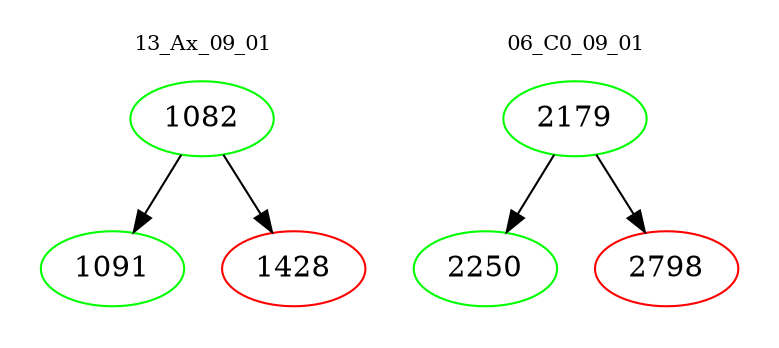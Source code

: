 digraph{
subgraph cluster_0 {
color = white
label = "13_Ax_09_01";
fontsize=10;
T0_1082 [label="1082", color="green"]
T0_1082 -> T0_1091 [color="black"]
T0_1091 [label="1091", color="green"]
T0_1082 -> T0_1428 [color="black"]
T0_1428 [label="1428", color="red"]
}
subgraph cluster_1 {
color = white
label = "06_C0_09_01";
fontsize=10;
T1_2179 [label="2179", color="green"]
T1_2179 -> T1_2250 [color="black"]
T1_2250 [label="2250", color="green"]
T1_2179 -> T1_2798 [color="black"]
T1_2798 [label="2798", color="red"]
}
}
